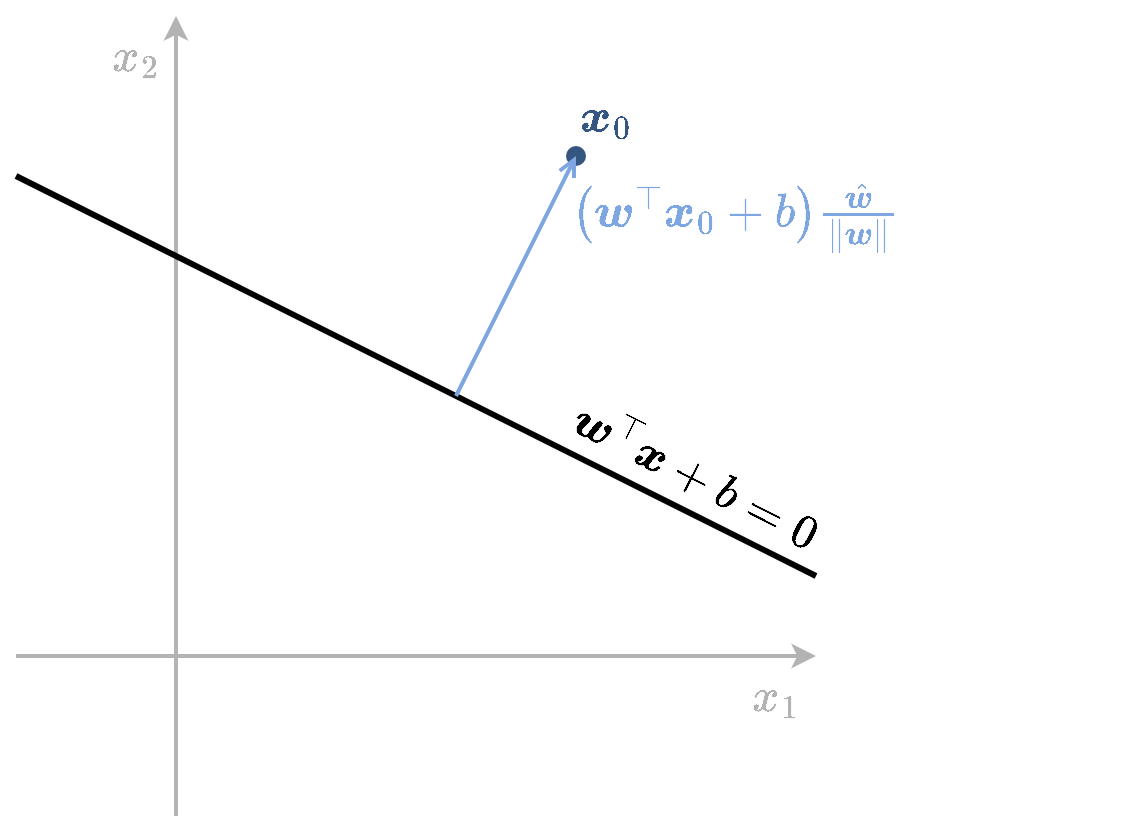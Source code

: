 <mxfile version="14.1.8" type="device"><diagram id="cJPERRU5FPI5m97aNJmQ" name="Page-1"><mxGraphModel dx="1350" dy="843" grid="1" gridSize="10" guides="1" tooltips="1" connect="0" arrows="0" fold="1" page="1" pageScale="1" pageWidth="827" pageHeight="1169" math="1" shadow="0"><root><mxCell id="0"/><mxCell id="1" parent="0"/><mxCell id="VLQl7GCd685x5rbxZrGW-1" value="" style="endArrow=classic;html=1;fontFamily=Comic Sans MS;fontSize=30;fontColor=#003366;strokeWidth=2;strokeColor=#B3B3B3;" parent="1" edge="1"><mxGeometry x="220" y="200" width="50" height="50" as="geometry"><mxPoint x="320" y="600" as="sourcePoint"/><mxPoint x="320" y="200" as="targetPoint"/></mxGeometry></mxCell><mxCell id="VLQl7GCd685x5rbxZrGW-2" value="" style="endArrow=classic;html=1;fontFamily=Comic Sans MS;fontSize=30;fontColor=#003366;strokeWidth=2;strokeColor=#B3B3B3;" parent="1" edge="1"><mxGeometry x="240" y="220" width="50" height="50" as="geometry"><mxPoint x="240" y="520" as="sourcePoint"/><mxPoint x="640" y="520" as="targetPoint"/></mxGeometry></mxCell><mxCell id="VLQl7GCd685x5rbxZrGW-3" value="\(x_1\)" style="text;html=1;strokeColor=none;fillColor=none;align=center;verticalAlign=middle;whiteSpace=wrap;rounded=0;fontSize=20;fontColor=#B3B3B3;" parent="1" vertex="1"><mxGeometry x="600" y="520" width="40" height="40" as="geometry"/></mxCell><mxCell id="VLQl7GCd685x5rbxZrGW-4" value="\(x_2\)" style="text;html=1;strokeColor=none;fillColor=none;align=center;verticalAlign=middle;whiteSpace=wrap;rounded=0;fontSize=20;fontColor=#B3B3B3;" parent="1" vertex="1"><mxGeometry x="280" y="200" width="40" height="40" as="geometry"/></mxCell><mxCell id="VLQl7GCd685x5rbxZrGW-6" value="" style="endArrow=none;html=1;strokeWidth=3;" parent="1" edge="1"><mxGeometry width="50" height="50" relative="1" as="geometry"><mxPoint x="640" y="480" as="sourcePoint"/><mxPoint x="240" y="280" as="targetPoint"/></mxGeometry></mxCell><mxCell id="ZYtpsijtu6V2-jgbPy4f-1" value="\(\boldsymbol{w}^{\top}\boldsymbol{x}+b=0\)" style="text;html=1;strokeColor=none;fillColor=none;align=center;verticalAlign=middle;whiteSpace=wrap;rounded=0;fontSize=20;rotation=27;" parent="1" vertex="1"><mxGeometry x="500" y="410" width="160" height="40" as="geometry"/></mxCell><mxCell id="BNeBlQjrHOMZ2h0UF8vG-1" value="" style="ellipse;whiteSpace=wrap;html=1;fontSize=20;fontColor=#000000;strokeColor=none;fillColor=#355681;" parent="1" vertex="1"><mxGeometry x="515" y="265" width="10" height="10" as="geometry"/></mxCell><mxCell id="BNeBlQjrHOMZ2h0UF8vG-2" value="" style="endArrow=open;html=1;strokeWidth=2;startArrow=none;startFill=0;endFill=0;strokeColor=#7EA6E0;" parent="1" edge="1"><mxGeometry width="50" height="50" relative="1" as="geometry"><mxPoint x="460" y="390" as="sourcePoint"/><mxPoint x="520" y="270" as="targetPoint"/></mxGeometry></mxCell><mxCell id="BNeBlQjrHOMZ2h0UF8vG-3" value="&lt;font style=&quot;font-size: 20px&quot;&gt;\(\left(\boldsymbol{w}^{\top}\boldsymbol{x}_0+&lt;br&gt;b\right)\frac{\hat{\boldsymbol{w}}}{\lVert\boldsymbol{w}\rVert}\)&lt;/font&gt;" style="text;html=1;strokeColor=none;fillColor=none;align=center;verticalAlign=middle;whiteSpace=wrap;rounded=0;fontSize=20;fontColor=#7EA6E0;" parent="1" vertex="1"><mxGeometry x="510" y="280" width="180" height="40" as="geometry"/></mxCell><mxCell id="BNeBlQjrHOMZ2h0UF8vG-4" value="&lt;font style=&quot;font-size: 20px&quot;&gt;\(\boldsymbol{x}_0\)&lt;/font&gt;" style="text;html=1;strokeColor=none;fillColor=none;align=center;verticalAlign=middle;whiteSpace=wrap;rounded=0;fontSize=20;fontColor=#355681;" parent="1" vertex="1"><mxGeometry x="520" y="240" width="30" height="20" as="geometry"/></mxCell></root></mxGraphModel></diagram></mxfile>